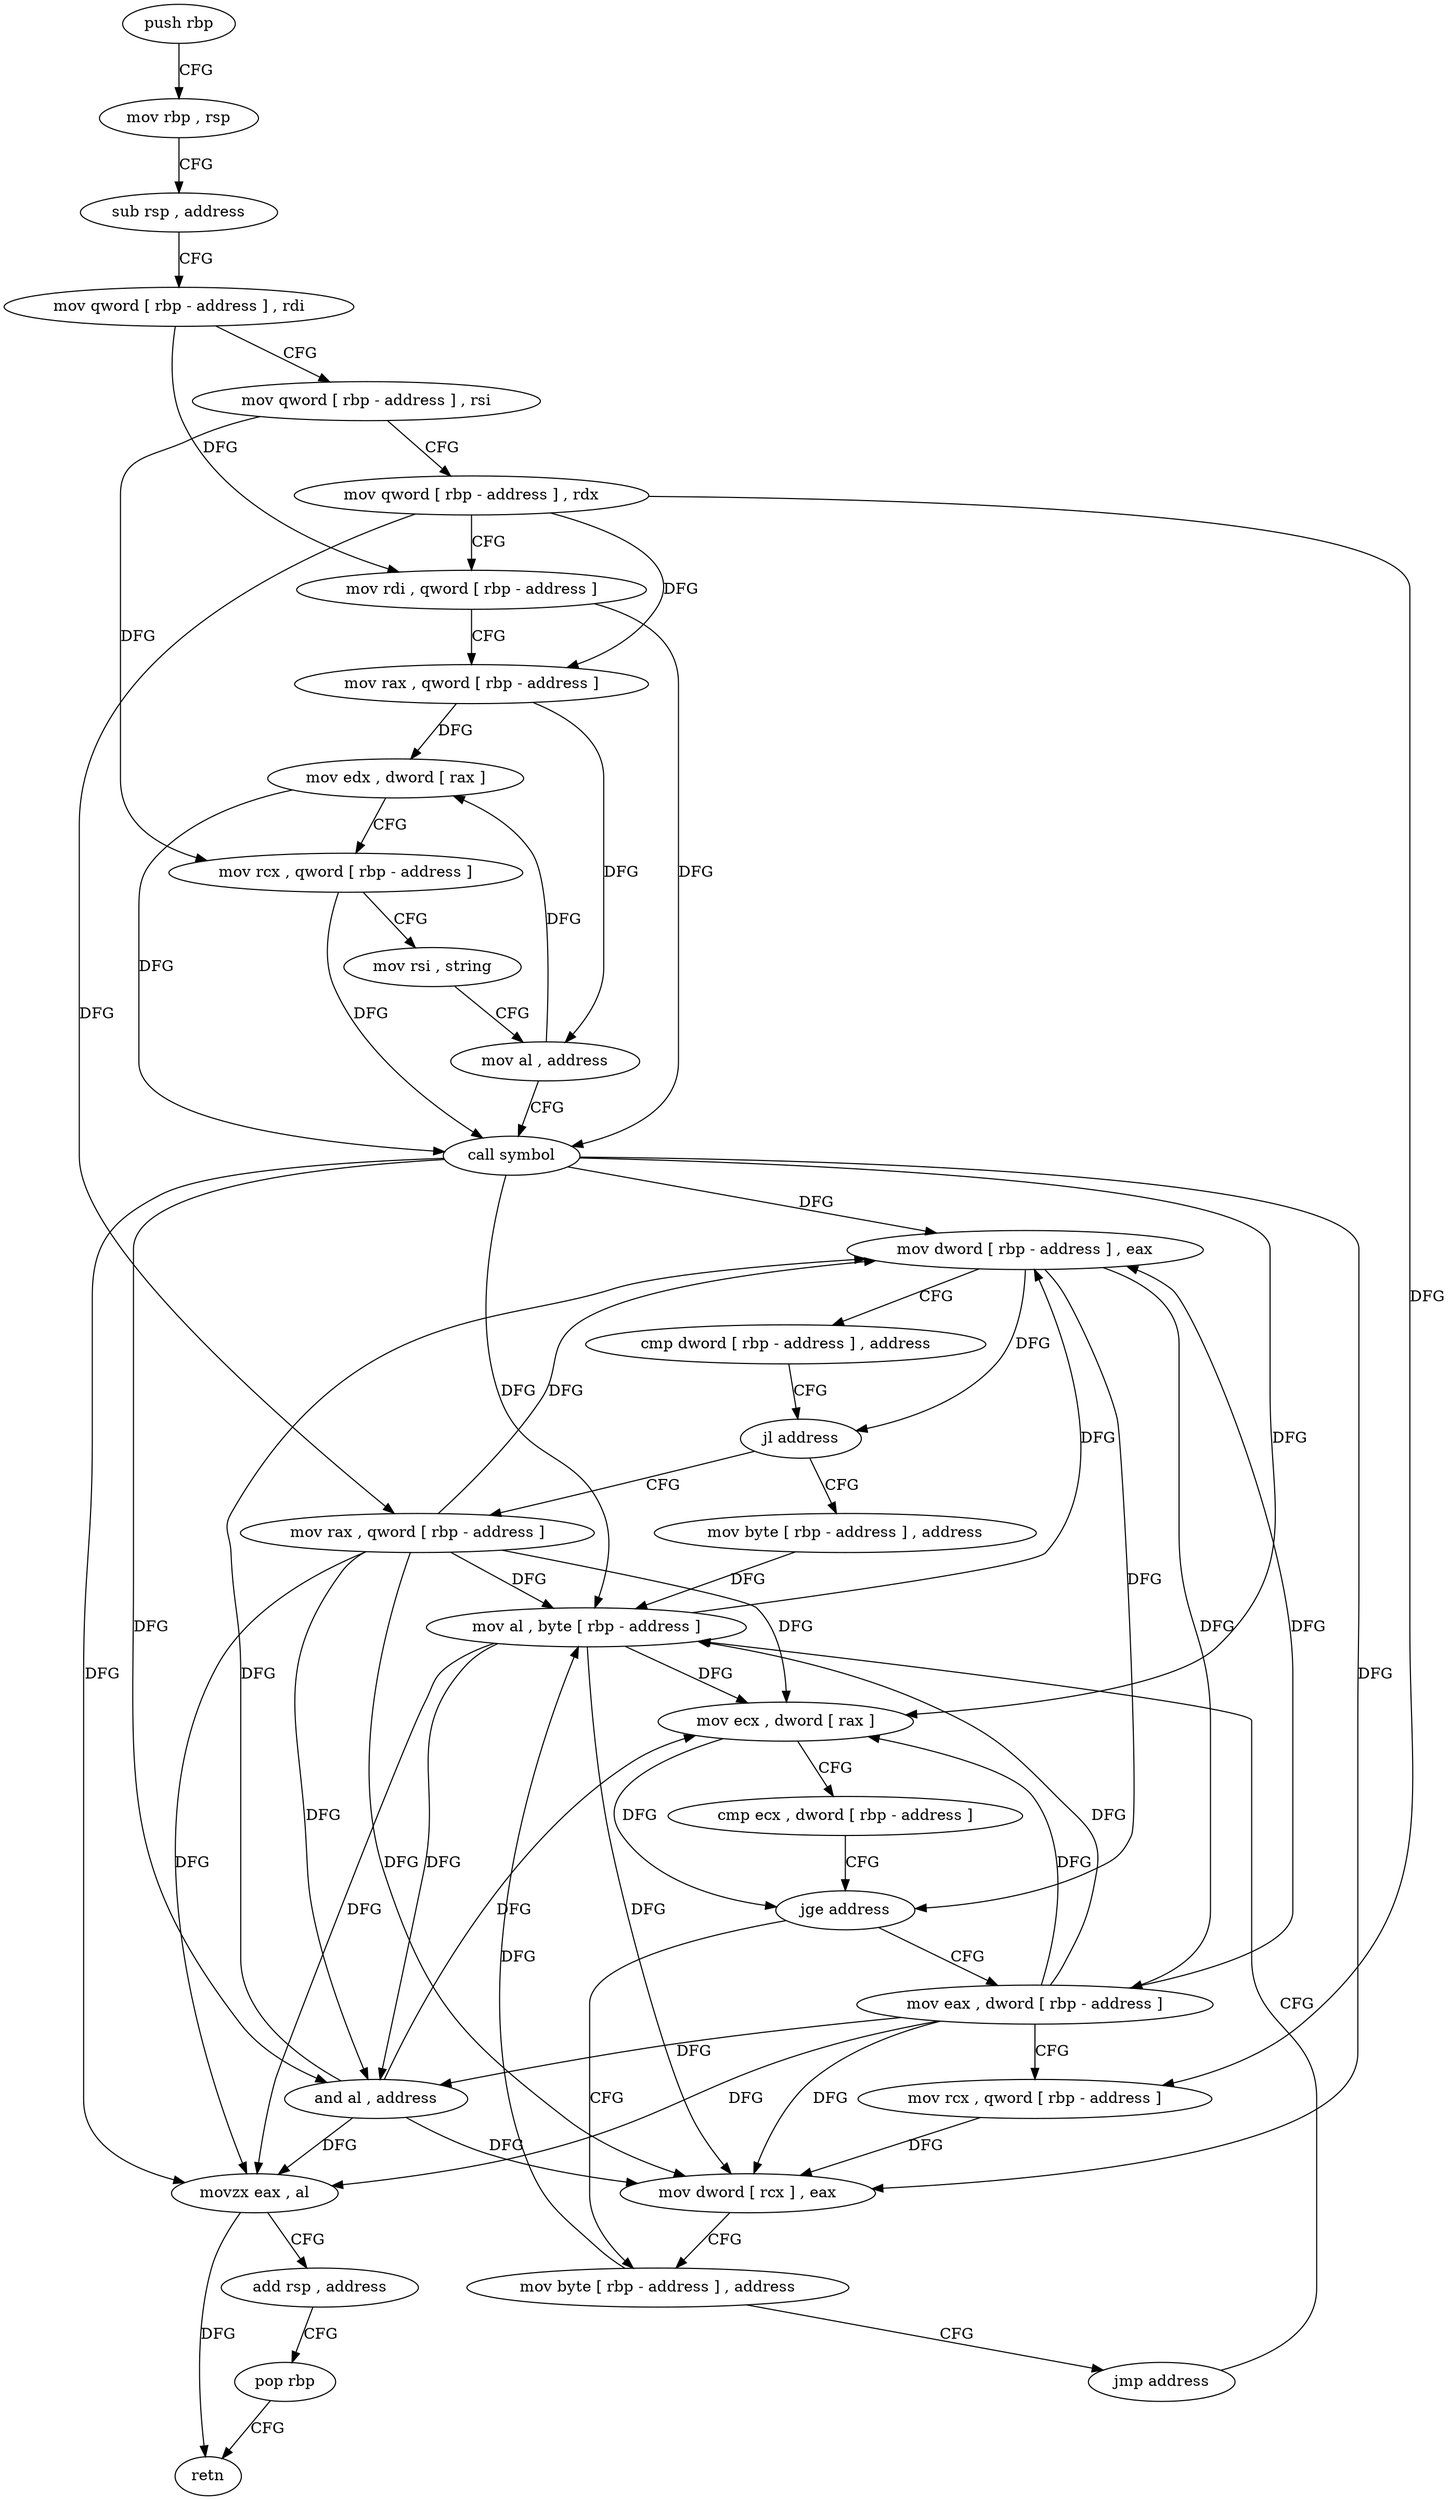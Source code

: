 digraph "func" {
"4299536" [label = "push rbp" ]
"4299537" [label = "mov rbp , rsp" ]
"4299540" [label = "sub rsp , address" ]
"4299544" [label = "mov qword [ rbp - address ] , rdi" ]
"4299548" [label = "mov qword [ rbp - address ] , rsi" ]
"4299552" [label = "mov qword [ rbp - address ] , rdx" ]
"4299556" [label = "mov rdi , qword [ rbp - address ]" ]
"4299560" [label = "mov rax , qword [ rbp - address ]" ]
"4299564" [label = "mov edx , dword [ rax ]" ]
"4299566" [label = "mov rcx , qword [ rbp - address ]" ]
"4299570" [label = "mov rsi , string" ]
"4299580" [label = "mov al , address" ]
"4299582" [label = "call symbol" ]
"4299587" [label = "mov dword [ rbp - address ] , eax" ]
"4299590" [label = "cmp dword [ rbp - address ] , address" ]
"4299594" [label = "jl address" ]
"4299633" [label = "mov byte [ rbp - address ] , address" ]
"4299600" [label = "mov rax , qword [ rbp - address ]" ]
"4299637" [label = "mov al , byte [ rbp - address ]" ]
"4299604" [label = "mov ecx , dword [ rax ]" ]
"4299606" [label = "cmp ecx , dword [ rbp - address ]" ]
"4299609" [label = "jge address" ]
"4299624" [label = "mov byte [ rbp - address ] , address" ]
"4299615" [label = "mov eax , dword [ rbp - address ]" ]
"4299628" [label = "jmp address" ]
"4299618" [label = "mov rcx , qword [ rbp - address ]" ]
"4299622" [label = "mov dword [ rcx ] , eax" ]
"4299640" [label = "and al , address" ]
"4299642" [label = "movzx eax , al" ]
"4299645" [label = "add rsp , address" ]
"4299649" [label = "pop rbp" ]
"4299650" [label = "retn" ]
"4299536" -> "4299537" [ label = "CFG" ]
"4299537" -> "4299540" [ label = "CFG" ]
"4299540" -> "4299544" [ label = "CFG" ]
"4299544" -> "4299548" [ label = "CFG" ]
"4299544" -> "4299556" [ label = "DFG" ]
"4299548" -> "4299552" [ label = "CFG" ]
"4299548" -> "4299566" [ label = "DFG" ]
"4299552" -> "4299556" [ label = "CFG" ]
"4299552" -> "4299560" [ label = "DFG" ]
"4299552" -> "4299600" [ label = "DFG" ]
"4299552" -> "4299618" [ label = "DFG" ]
"4299556" -> "4299560" [ label = "CFG" ]
"4299556" -> "4299582" [ label = "DFG" ]
"4299560" -> "4299564" [ label = "DFG" ]
"4299560" -> "4299580" [ label = "DFG" ]
"4299564" -> "4299566" [ label = "CFG" ]
"4299564" -> "4299582" [ label = "DFG" ]
"4299566" -> "4299570" [ label = "CFG" ]
"4299566" -> "4299582" [ label = "DFG" ]
"4299570" -> "4299580" [ label = "CFG" ]
"4299580" -> "4299582" [ label = "CFG" ]
"4299580" -> "4299564" [ label = "DFG" ]
"4299582" -> "4299587" [ label = "DFG" ]
"4299582" -> "4299604" [ label = "DFG" ]
"4299582" -> "4299637" [ label = "DFG" ]
"4299582" -> "4299640" [ label = "DFG" ]
"4299582" -> "4299642" [ label = "DFG" ]
"4299582" -> "4299622" [ label = "DFG" ]
"4299587" -> "4299590" [ label = "CFG" ]
"4299587" -> "4299594" [ label = "DFG" ]
"4299587" -> "4299609" [ label = "DFG" ]
"4299587" -> "4299615" [ label = "DFG" ]
"4299590" -> "4299594" [ label = "CFG" ]
"4299594" -> "4299633" [ label = "CFG" ]
"4299594" -> "4299600" [ label = "CFG" ]
"4299633" -> "4299637" [ label = "DFG" ]
"4299600" -> "4299604" [ label = "DFG" ]
"4299600" -> "4299587" [ label = "DFG" ]
"4299600" -> "4299637" [ label = "DFG" ]
"4299600" -> "4299640" [ label = "DFG" ]
"4299600" -> "4299642" [ label = "DFG" ]
"4299600" -> "4299622" [ label = "DFG" ]
"4299637" -> "4299640" [ label = "DFG" ]
"4299637" -> "4299587" [ label = "DFG" ]
"4299637" -> "4299604" [ label = "DFG" ]
"4299637" -> "4299642" [ label = "DFG" ]
"4299637" -> "4299622" [ label = "DFG" ]
"4299604" -> "4299606" [ label = "CFG" ]
"4299604" -> "4299609" [ label = "DFG" ]
"4299606" -> "4299609" [ label = "CFG" ]
"4299609" -> "4299624" [ label = "CFG" ]
"4299609" -> "4299615" [ label = "CFG" ]
"4299624" -> "4299628" [ label = "CFG" ]
"4299624" -> "4299637" [ label = "DFG" ]
"4299615" -> "4299618" [ label = "CFG" ]
"4299615" -> "4299587" [ label = "DFG" ]
"4299615" -> "4299604" [ label = "DFG" ]
"4299615" -> "4299640" [ label = "DFG" ]
"4299615" -> "4299642" [ label = "DFG" ]
"4299615" -> "4299637" [ label = "DFG" ]
"4299615" -> "4299622" [ label = "DFG" ]
"4299628" -> "4299637" [ label = "CFG" ]
"4299618" -> "4299622" [ label = "DFG" ]
"4299622" -> "4299624" [ label = "CFG" ]
"4299640" -> "4299642" [ label = "DFG" ]
"4299640" -> "4299587" [ label = "DFG" ]
"4299640" -> "4299604" [ label = "DFG" ]
"4299640" -> "4299622" [ label = "DFG" ]
"4299642" -> "4299645" [ label = "CFG" ]
"4299642" -> "4299650" [ label = "DFG" ]
"4299645" -> "4299649" [ label = "CFG" ]
"4299649" -> "4299650" [ label = "CFG" ]
}
